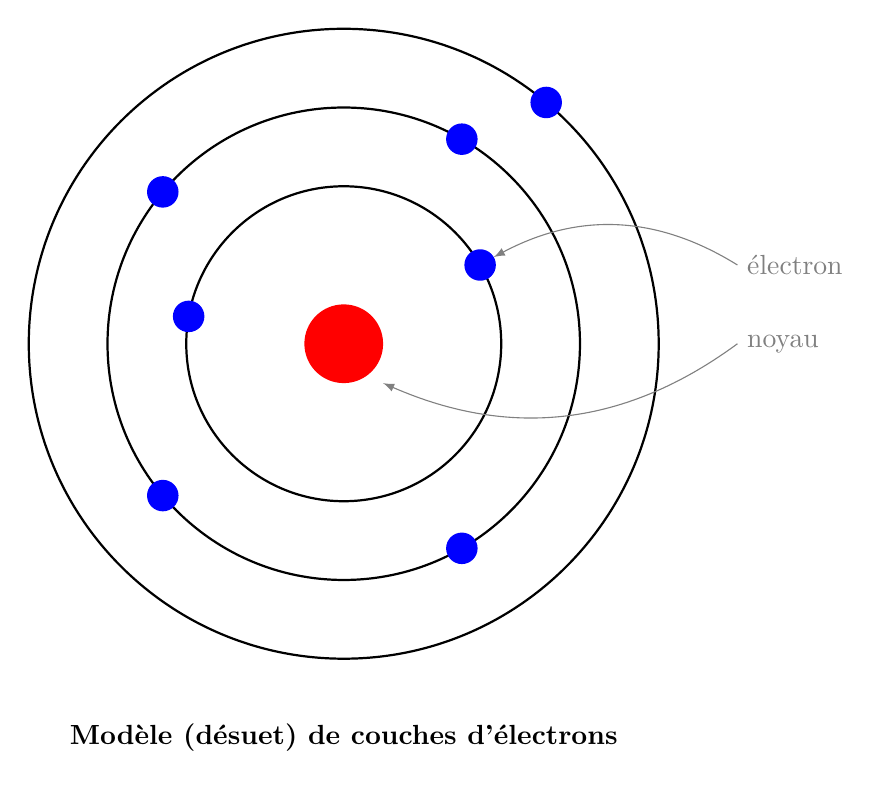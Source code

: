 \begin{tikzpicture}

      \fill[red] (0,0) circle (0.5);

     \draw[thick] (0,0) circle (2);
     \draw[thick] (0,0) circle (3);
     \draw[thick] (0,0) circle (4);

      \fill[blue] (30:2) circle (0.2); 
      \fill[blue] (170:2) circle (0.2);    

      \fill[blue] (60:3) circle (0.2); 
      \fill[blue] (220:3) circle (0.2);    
      \fill[blue] (-60:3) circle (0.2); 
      \fill[blue] (-220:3) circle (0.2);    

      \fill[blue] (50:4) circle (0.2);    

     \draw[<-,>=latex,gray] (0.5,-0.5) to[bend right] (5,0) node[right]{noyau};
     \draw[<-,>=latex,gray] (30:2.2) to[bend left] (5,1) node[right]{électron};

   \node at (0,-5) {\bf Modèle (désuet) de couches d'électrons};

\end{tikzpicture}

